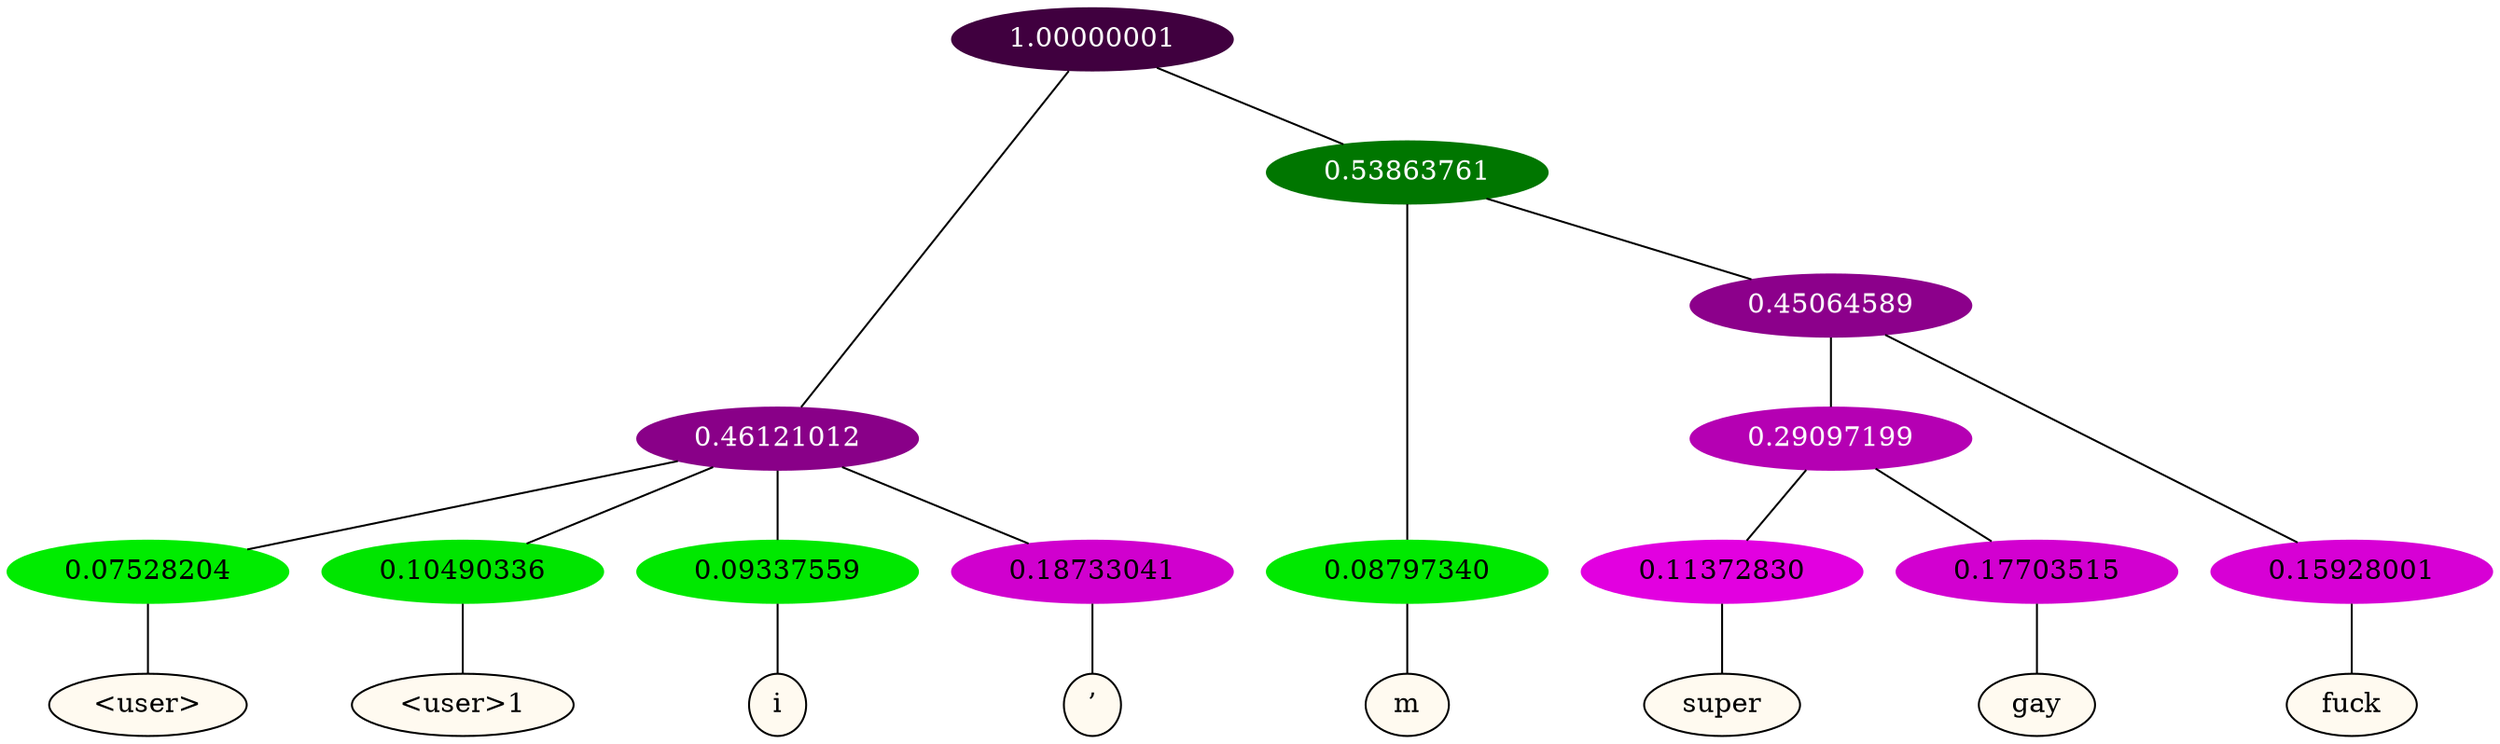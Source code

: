 graph {
	node [format=png height=0.15 nodesep=0.001 ordering=out overlap=prism overlap_scaling=0.01 ranksep=0.001 ratio=0.2 style=filled width=0.15]
	{
		rank=same
		a_w_3 [label="\<user\>" color=black fillcolor=floralwhite style="filled,solid"]
		a_w_4 [label="\<user\>1" color=black fillcolor=floralwhite style="filled,solid"]
		a_w_5 [label=i color=black fillcolor=floralwhite style="filled,solid"]
		a_w_6 [label="’" color=black fillcolor=floralwhite style="filled,solid"]
		a_w_7 [label=m color=black fillcolor=floralwhite style="filled,solid"]
		a_w_11 [label=super color=black fillcolor=floralwhite style="filled,solid"]
		a_w_12 [label=gay color=black fillcolor=floralwhite style="filled,solid"]
		a_w_10 [label=fuck color=black fillcolor=floralwhite style="filled,solid"]
	}
	a_n_3 -- a_w_3
	a_n_4 -- a_w_4
	a_n_5 -- a_w_5
	a_n_6 -- a_w_6
	a_n_7 -- a_w_7
	a_n_11 -- a_w_11
	a_n_12 -- a_w_12
	a_n_10 -- a_w_10
	{
		rank=same
		a_n_3 [label=0.07528204 color="0.334 1.000 0.925" fontcolor=black]
		a_n_4 [label=0.10490336 color="0.334 1.000 0.895" fontcolor=black]
		a_n_5 [label=0.09337559 color="0.334 1.000 0.907" fontcolor=black]
		a_n_6 [label=0.18733041 color="0.835 1.000 0.813" fontcolor=black]
		a_n_7 [label=0.08797340 color="0.334 1.000 0.912" fontcolor=black]
		a_n_11 [label=0.11372830 color="0.835 1.000 0.886" fontcolor=black]
		a_n_12 [label=0.17703515 color="0.835 1.000 0.823" fontcolor=black]
		a_n_10 [label=0.15928001 color="0.835 1.000 0.841" fontcolor=black]
	}
	a_n_0 [label=1.00000001 color="0.835 1.000 0.250" fontcolor=grey99]
	a_n_1 [label=0.46121012 color="0.835 1.000 0.539" fontcolor=grey99]
	a_n_0 -- a_n_1
	a_n_2 [label=0.53863761 color="0.334 1.000 0.461" fontcolor=grey99]
	a_n_0 -- a_n_2
	a_n_1 -- a_n_3
	a_n_1 -- a_n_4
	a_n_1 -- a_n_5
	a_n_1 -- a_n_6
	a_n_2 -- a_n_7
	a_n_8 [label=0.45064589 color="0.835 1.000 0.549" fontcolor=grey99]
	a_n_2 -- a_n_8
	a_n_9 [label=0.29097199 color="0.835 1.000 0.709" fontcolor=grey99]
	a_n_8 -- a_n_9
	a_n_8 -- a_n_10
	a_n_9 -- a_n_11
	a_n_9 -- a_n_12
}

